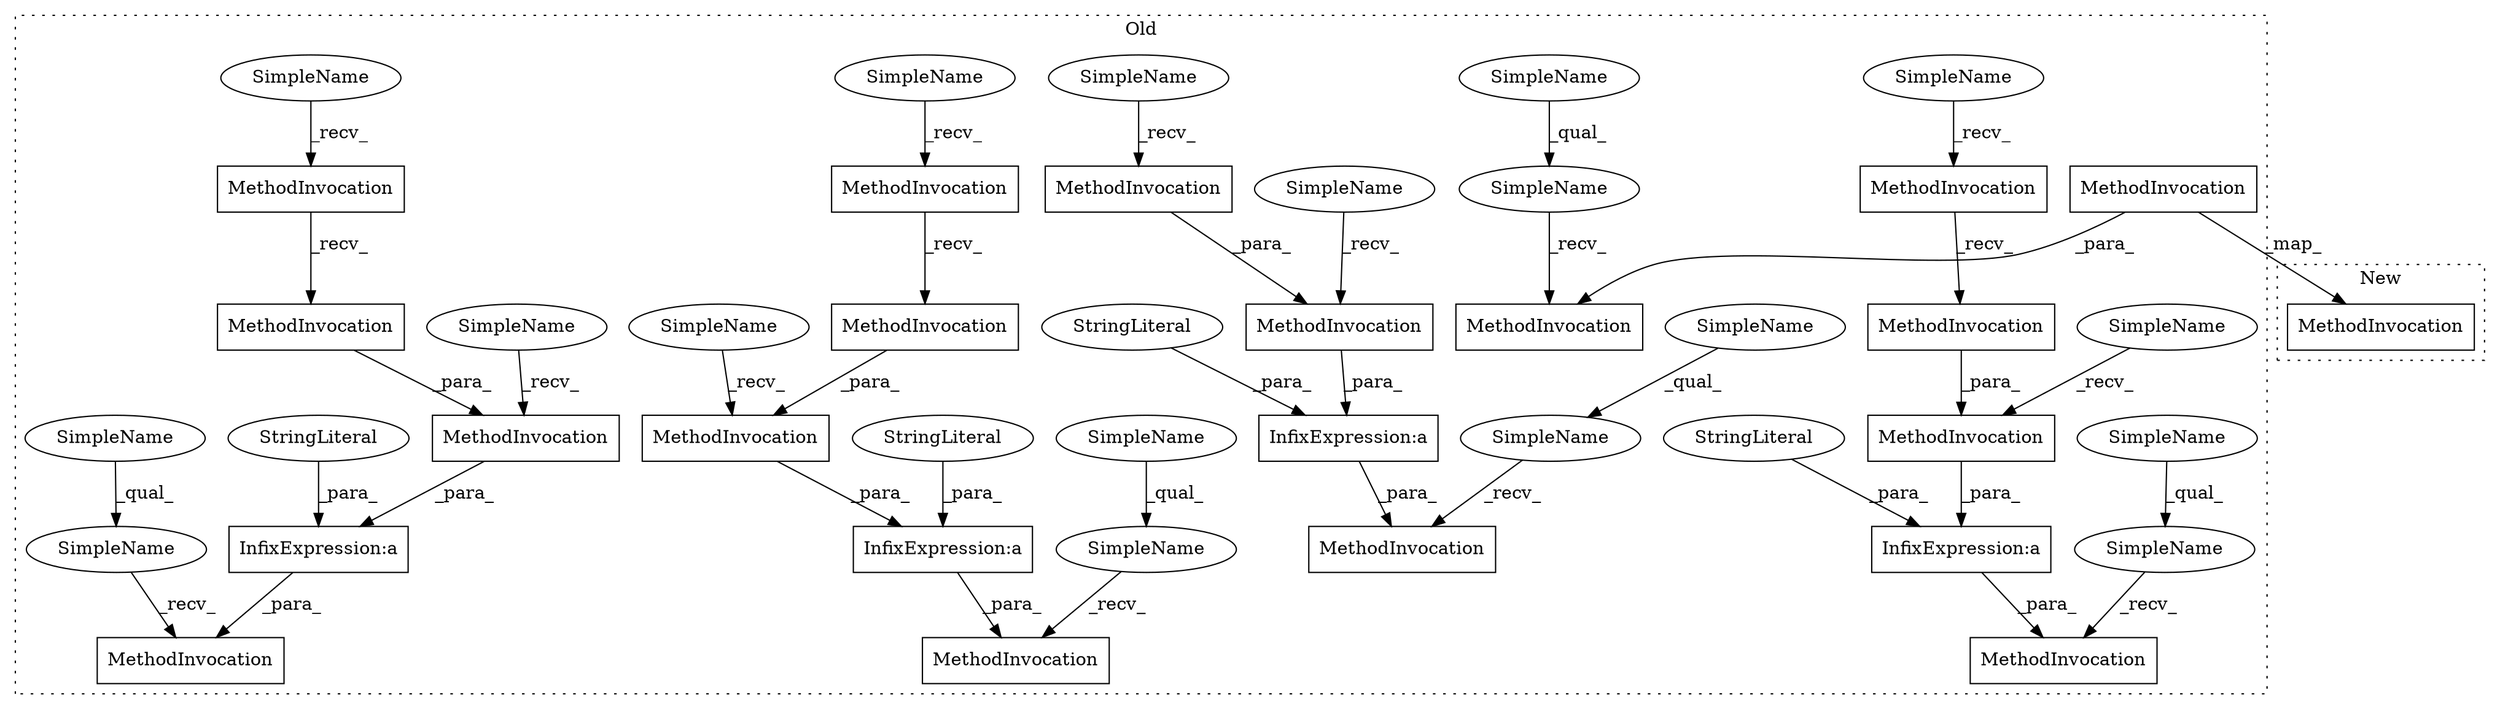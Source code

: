 digraph G {
subgraph cluster0 {
1 [label="MethodInvocation" a="32" s="27097" l="9" shape="box"];
2 [label="MethodInvocation" a="32" s="27182,27226" l="9,1" shape="box"];
3 [label="MethodInvocation" a="32" s="27067,27106" l="9,1" shape="box"];
5 [label="MethodInvocation" a="32" s="27441" l="6" shape="box"];
6 [label="MethodInvocation" a="32" s="27137,27227" l="8,1" shape="box"];
7 [label="MethodInvocation" a="32" s="27257,27340" l="8,1" shape="box"];
8 [label="MethodInvocation" a="32" s="27330" l="9" shape="box"];
9 [label="MethodInvocation" a="32" s="27210" l="6" shape="box"];
10 [label="MethodInvocation" a="32" s="27022,27107" l="8,1" shape="box"];
11 [label="MethodInvocation" a="32" s="27217" l="9" shape="box"];
12 [label="MethodInvocation" a="32" s="27323" l="6" shape="box"];
13 [label="MethodInvocation" a="32" s="27302,27339" l="9,1" shape="box"];
14 [label="MethodInvocation" a="32" s="26852,26908" l="8,1" shape="box"];
15 [label="MethodInvocation" a="32" s="26893" l="15" shape="box"];
16 [label="MethodInvocation" a="32" s="27370,27458" l="8,1" shape="box"];
17 [label="MethodInvocation" a="32" s="27415,27457" l="9,1" shape="box"];
18 [label="MethodInvocation" a="32" s="27090" l="6" shape="box"];
19 [label="SimpleName" a="42" s="27359" l="10" shape="ellipse"];
20 [label="SimpleName" a="42" s="27359" l="6" shape="ellipse"];
21 [label="SimpleName" a="42" s="27191" l="18" shape="ellipse"];
22 [label="SimpleName" a="42" s="27076" l="13" shape="ellipse"];
23 [label="SimpleName" a="42" s="27408" l="6" shape="ellipse"];
24 [label="SimpleName" a="42" s="26841" l="6" shape="ellipse"];
25 [label="SimpleName" a="42" s="27126" l="10" shape="ellipse"];
26 [label="SimpleName" a="42" s="27175" l="6" shape="ellipse"];
27 [label="SimpleName" a="42" s="27295" l="6" shape="ellipse"];
28 [label="SimpleName" a="42" s="27011" l="6" shape="ellipse"];
29 [label="SimpleName" a="42" s="27246" l="10" shape="ellipse"];
30 [label="SimpleName" a="42" s="27011" l="10" shape="ellipse"];
31 [label="SimpleName" a="42" s="27126" l="6" shape="ellipse"];
32 [label="SimpleName" a="42" s="27060" l="6" shape="ellipse"];
33 [label="SimpleName" a="42" s="27424" l="16" shape="ellipse"];
34 [label="SimpleName" a="42" s="27311" l="11" shape="ellipse"];
35 [label="SimpleName" a="42" s="26841" l="10" shape="ellipse"];
36 [label="SimpleName" a="42" s="27246" l="6" shape="ellipse"];
37 [label="StringLiteral" a="45" s="27378" l="27" shape="ellipse"];
38 [label="StringLiteral" a="45" s="27145" l="27" shape="ellipse"];
39 [label="StringLiteral" a="45" s="27265" l="27" shape="ellipse"];
40 [label="StringLiteral" a="45" s="27030" l="27" shape="ellipse"];
41 [label="InfixExpression:a" a="27" s="27057" l="3" shape="box"];
42 [label="InfixExpression:a" a="27" s="27172" l="3" shape="box"];
43 [label="InfixExpression:a" a="27" s="27292" l="3" shape="box"];
44 [label="InfixExpression:a" a="27" s="27405" l="3" shape="box"];
label = "Old";
style="dotted";
}
subgraph cluster1 {
4 [label="MethodInvocation" a="32" s="27196" l="15" shape="box"];
label = "New";
style="dotted";
}
1 -> 3 [label="_para_"];
2 -> 42 [label="_para_"];
3 -> 41 [label="_para_"];
5 -> 17 [label="_para_"];
8 -> 13 [label="_para_"];
9 -> 11 [label="_recv_"];
11 -> 2 [label="_para_"];
12 -> 8 [label="_recv_"];
13 -> 43 [label="_para_"];
15 -> 4 [label="_map_"];
15 -> 14 [label="_para_"];
17 -> 44 [label="_para_"];
18 -> 1 [label="_recv_"];
19 -> 16 [label="_recv_"];
20 -> 19 [label="_qual_"];
21 -> 9 [label="_recv_"];
22 -> 18 [label="_recv_"];
23 -> 17 [label="_recv_"];
24 -> 35 [label="_qual_"];
25 -> 6 [label="_recv_"];
26 -> 2 [label="_recv_"];
27 -> 13 [label="_recv_"];
28 -> 30 [label="_qual_"];
29 -> 7 [label="_recv_"];
30 -> 10 [label="_recv_"];
31 -> 25 [label="_qual_"];
32 -> 3 [label="_recv_"];
33 -> 5 [label="_recv_"];
34 -> 12 [label="_recv_"];
35 -> 14 [label="_recv_"];
36 -> 29 [label="_qual_"];
37 -> 44 [label="_para_"];
38 -> 42 [label="_para_"];
39 -> 43 [label="_para_"];
40 -> 41 [label="_para_"];
41 -> 10 [label="_para_"];
42 -> 6 [label="_para_"];
43 -> 7 [label="_para_"];
44 -> 16 [label="_para_"];
}
